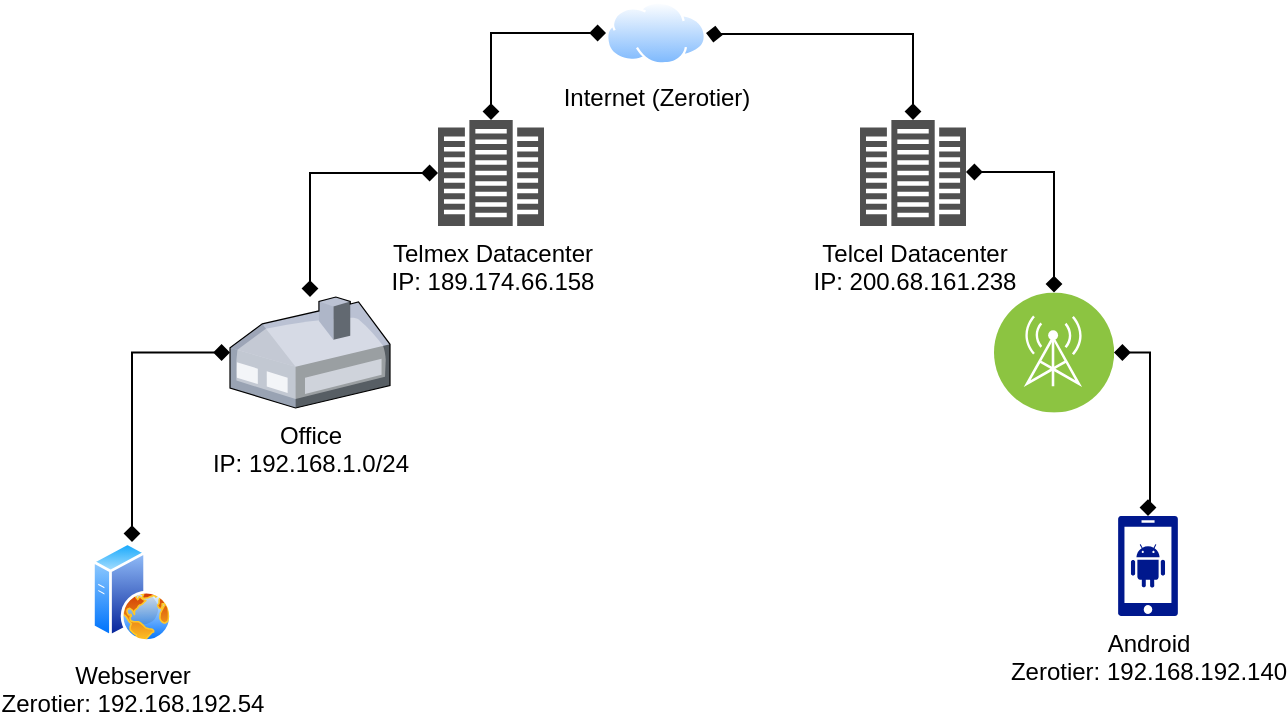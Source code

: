 <mxfile version="25.0.3">
  <diagram name="Página-1" id="DSsV8DWDBR_ftwG_JCP_">
    <mxGraphModel dx="1466" dy="575" grid="0" gridSize="10" guides="1" tooltips="1" connect="1" arrows="1" fold="1" page="0" pageScale="1" pageWidth="850" pageHeight="1100" math="0" shadow="0">
      <root>
        <mxCell id="0" />
        <mxCell id="1" parent="0" />
        <mxCell id="RS6zTbp3aKnHrUGYqz4E-13" style="edgeStyle=orthogonalEdgeStyle;rounded=0;orthogonalLoop=1;jettySize=auto;html=1;exitX=0;exitY=0.5;exitDx=0;exitDy=0;fontSize=12;strokeColor=default;endArrow=diamond;endFill=1;startArrow=diamond;startFill=1;" parent="1" source="RS6zTbp3aKnHrUGYqz4E-1" target="RS6zTbp3aKnHrUGYqz4E-2" edge="1">
          <mxGeometry relative="1" as="geometry" />
        </mxCell>
        <mxCell id="RS6zTbp3aKnHrUGYqz4E-1" value="Internet (Zerotier)" style="image;aspect=fixed;perimeter=ellipsePerimeter;html=1;align=center;shadow=0;dashed=0;spacingTop=3;image=img/lib/active_directory/internet_cloud.svg;" parent="1" vertex="1">
          <mxGeometry x="223" y="48.75" width="50" height="31.5" as="geometry" />
        </mxCell>
        <mxCell id="RS6zTbp3aKnHrUGYqz4E-14" style="edgeStyle=orthogonalEdgeStyle;rounded=0;orthogonalLoop=1;jettySize=auto;html=1;fontSize=12;strokeColor=default;endArrow=diamond;endFill=1;startArrow=diamond;startFill=1;" parent="1" source="RS6zTbp3aKnHrUGYqz4E-2" target="RS6zTbp3aKnHrUGYqz4E-3" edge="1">
          <mxGeometry relative="1" as="geometry" />
        </mxCell>
        <mxCell id="RS6zTbp3aKnHrUGYqz4E-2" value="Telmex Datacenter&lt;div&gt;IP: 189.174.66.158&lt;/div&gt;" style="sketch=0;pointerEvents=1;shadow=0;dashed=0;html=1;strokeColor=none;fillColor=#505050;labelPosition=center;verticalLabelPosition=bottom;verticalAlign=top;outlineConnect=0;align=center;shape=mxgraph.office.servers.datacenter;" parent="1" vertex="1">
          <mxGeometry x="139" y="108" width="53" height="53" as="geometry" />
        </mxCell>
        <mxCell id="RS6zTbp3aKnHrUGYqz4E-15" style="edgeStyle=orthogonalEdgeStyle;rounded=0;orthogonalLoop=1;jettySize=auto;html=1;entryX=0.5;entryY=0;entryDx=0;entryDy=0;fontSize=12;strokeColor=default;endArrow=diamond;endFill=1;startArrow=diamond;startFill=1;" parent="1" source="RS6zTbp3aKnHrUGYqz4E-3" target="RS6zTbp3aKnHrUGYqz4E-4" edge="1">
          <mxGeometry relative="1" as="geometry" />
        </mxCell>
        <mxCell id="RS6zTbp3aKnHrUGYqz4E-3" value="Office&lt;div&gt;IP: 192.168.1.0/24&lt;/div&gt;" style="verticalLabelPosition=bottom;sketch=0;aspect=fixed;html=1;verticalAlign=top;strokeColor=none;align=center;outlineConnect=0;shape=mxgraph.citrix.home_office;" parent="1" vertex="1">
          <mxGeometry x="35" y="196.5" width="80" height="55.5" as="geometry" />
        </mxCell>
        <mxCell id="RS6zTbp3aKnHrUGYqz4E-4" value="Webserver&lt;div&gt;Zerotier: 192.168.192.54&lt;/div&gt;" style="image;aspect=fixed;perimeter=ellipsePerimeter;html=1;align=center;shadow=0;dashed=0;spacingTop=3;image=img/lib/active_directory/web_server.svg;" parent="1" vertex="1">
          <mxGeometry x="-34" y="319" width="40" height="50" as="geometry" />
        </mxCell>
        <mxCell id="RS6zTbp3aKnHrUGYqz4E-10" style="edgeStyle=orthogonalEdgeStyle;rounded=0;orthogonalLoop=1;jettySize=auto;html=1;entryX=1;entryY=0.5;entryDx=0;entryDy=0;fontSize=12;strokeColor=default;endArrow=diamond;endFill=1;startArrow=diamond;startFill=1;exitX=0.5;exitY=0;exitDx=0;exitDy=0;exitPerimeter=0;" parent="1" source="RS6zTbp3aKnHrUGYqz4E-5" target="RS6zTbp3aKnHrUGYqz4E-9" edge="1">
          <mxGeometry relative="1" as="geometry">
            <Array as="points">
              <mxPoint x="494" y="300" />
              <mxPoint x="495" y="300" />
              <mxPoint x="495" y="224" />
            </Array>
          </mxGeometry>
        </mxCell>
        <mxCell id="RS6zTbp3aKnHrUGYqz4E-5" value="Android&lt;div&gt;Zerotier: 192.168.192.140&lt;/div&gt;" style="sketch=0;aspect=fixed;pointerEvents=1;shadow=0;dashed=0;html=1;strokeColor=none;labelPosition=center;verticalLabelPosition=bottom;verticalAlign=top;align=center;fillColor=#00188D;shape=mxgraph.mscae.enterprise.android_phone" parent="1" vertex="1">
          <mxGeometry x="479" y="306" width="30" height="50" as="geometry" />
        </mxCell>
        <mxCell id="RS6zTbp3aKnHrUGYqz4E-12" style="edgeStyle=orthogonalEdgeStyle;rounded=0;orthogonalLoop=1;jettySize=auto;html=1;entryX=1;entryY=0.5;entryDx=0;entryDy=0;fontSize=12;strokeColor=default;endArrow=diamond;endFill=1;startArrow=diamond;startFill=1;" parent="1" source="RS6zTbp3aKnHrUGYqz4E-7" target="RS6zTbp3aKnHrUGYqz4E-1" edge="1">
          <mxGeometry relative="1" as="geometry">
            <Array as="points">
              <mxPoint x="377" y="65" />
              <mxPoint x="277" y="65" />
            </Array>
          </mxGeometry>
        </mxCell>
        <mxCell id="RS6zTbp3aKnHrUGYqz4E-7" value="Telcel Datacenter&lt;div&gt;IP: 200.68.161.238&lt;/div&gt;" style="sketch=0;pointerEvents=1;shadow=0;dashed=0;html=1;strokeColor=none;fillColor=#505050;labelPosition=center;verticalLabelPosition=bottom;verticalAlign=top;outlineConnect=0;align=center;shape=mxgraph.office.servers.datacenter;" parent="1" vertex="1">
          <mxGeometry x="350" y="108" width="53" height="53" as="geometry" />
        </mxCell>
        <mxCell id="RS6zTbp3aKnHrUGYqz4E-11" style="edgeStyle=orthogonalEdgeStyle;rounded=0;orthogonalLoop=1;jettySize=auto;html=1;exitX=0.5;exitY=0;exitDx=0;exitDy=0;fontSize=12;strokeColor=default;endArrow=diamond;endFill=1;startArrow=diamond;startFill=1;" parent="1" source="RS6zTbp3aKnHrUGYqz4E-9" target="RS6zTbp3aKnHrUGYqz4E-7" edge="1">
          <mxGeometry relative="1" as="geometry">
            <Array as="points">
              <mxPoint x="447" y="134" />
            </Array>
          </mxGeometry>
        </mxCell>
        <mxCell id="RS6zTbp3aKnHrUGYqz4E-9" value="" style="image;aspect=fixed;perimeter=ellipsePerimeter;html=1;align=center;shadow=0;dashed=0;fontColor=#4277BB;labelBackgroundColor=default;fontSize=12;spacingTop=3;image=img/lib/ibm/infrastructure/mobile_provider_network.svg;" parent="1" vertex="1">
          <mxGeometry x="417" y="194.25" width="60" height="60" as="geometry" />
        </mxCell>
      </root>
    </mxGraphModel>
  </diagram>
</mxfile>
